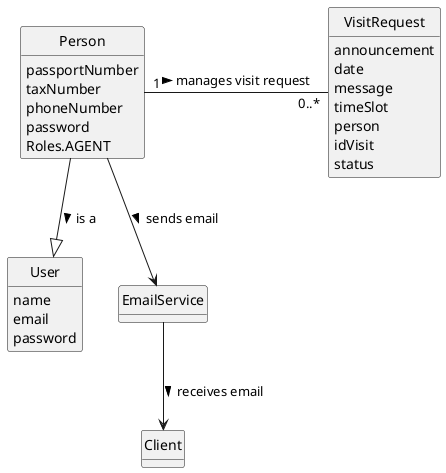 @startuml
skinparam monochrome true
skinparam packageStyle rectangle
skinparam shadowing false

'left to right direction

skinparam classAttributeIconSize 0

hide circle
hide methods


class Person {
    passportNumber
    taxNumber
    phoneNumber
    password
    Roles.AGENT
}

class User {
    name
    email
    password

}

class VisitRequest {
    announcement
    date
    message
    timeSlot
    person
    idVisit
    status
}
class EmailService{
}

Person "1" - "0..*" VisitRequest : manages visit request >
Person --|> User : is a >
Person --> EmailService: sends email >
EmailService --> Client: receives email >

@enduml